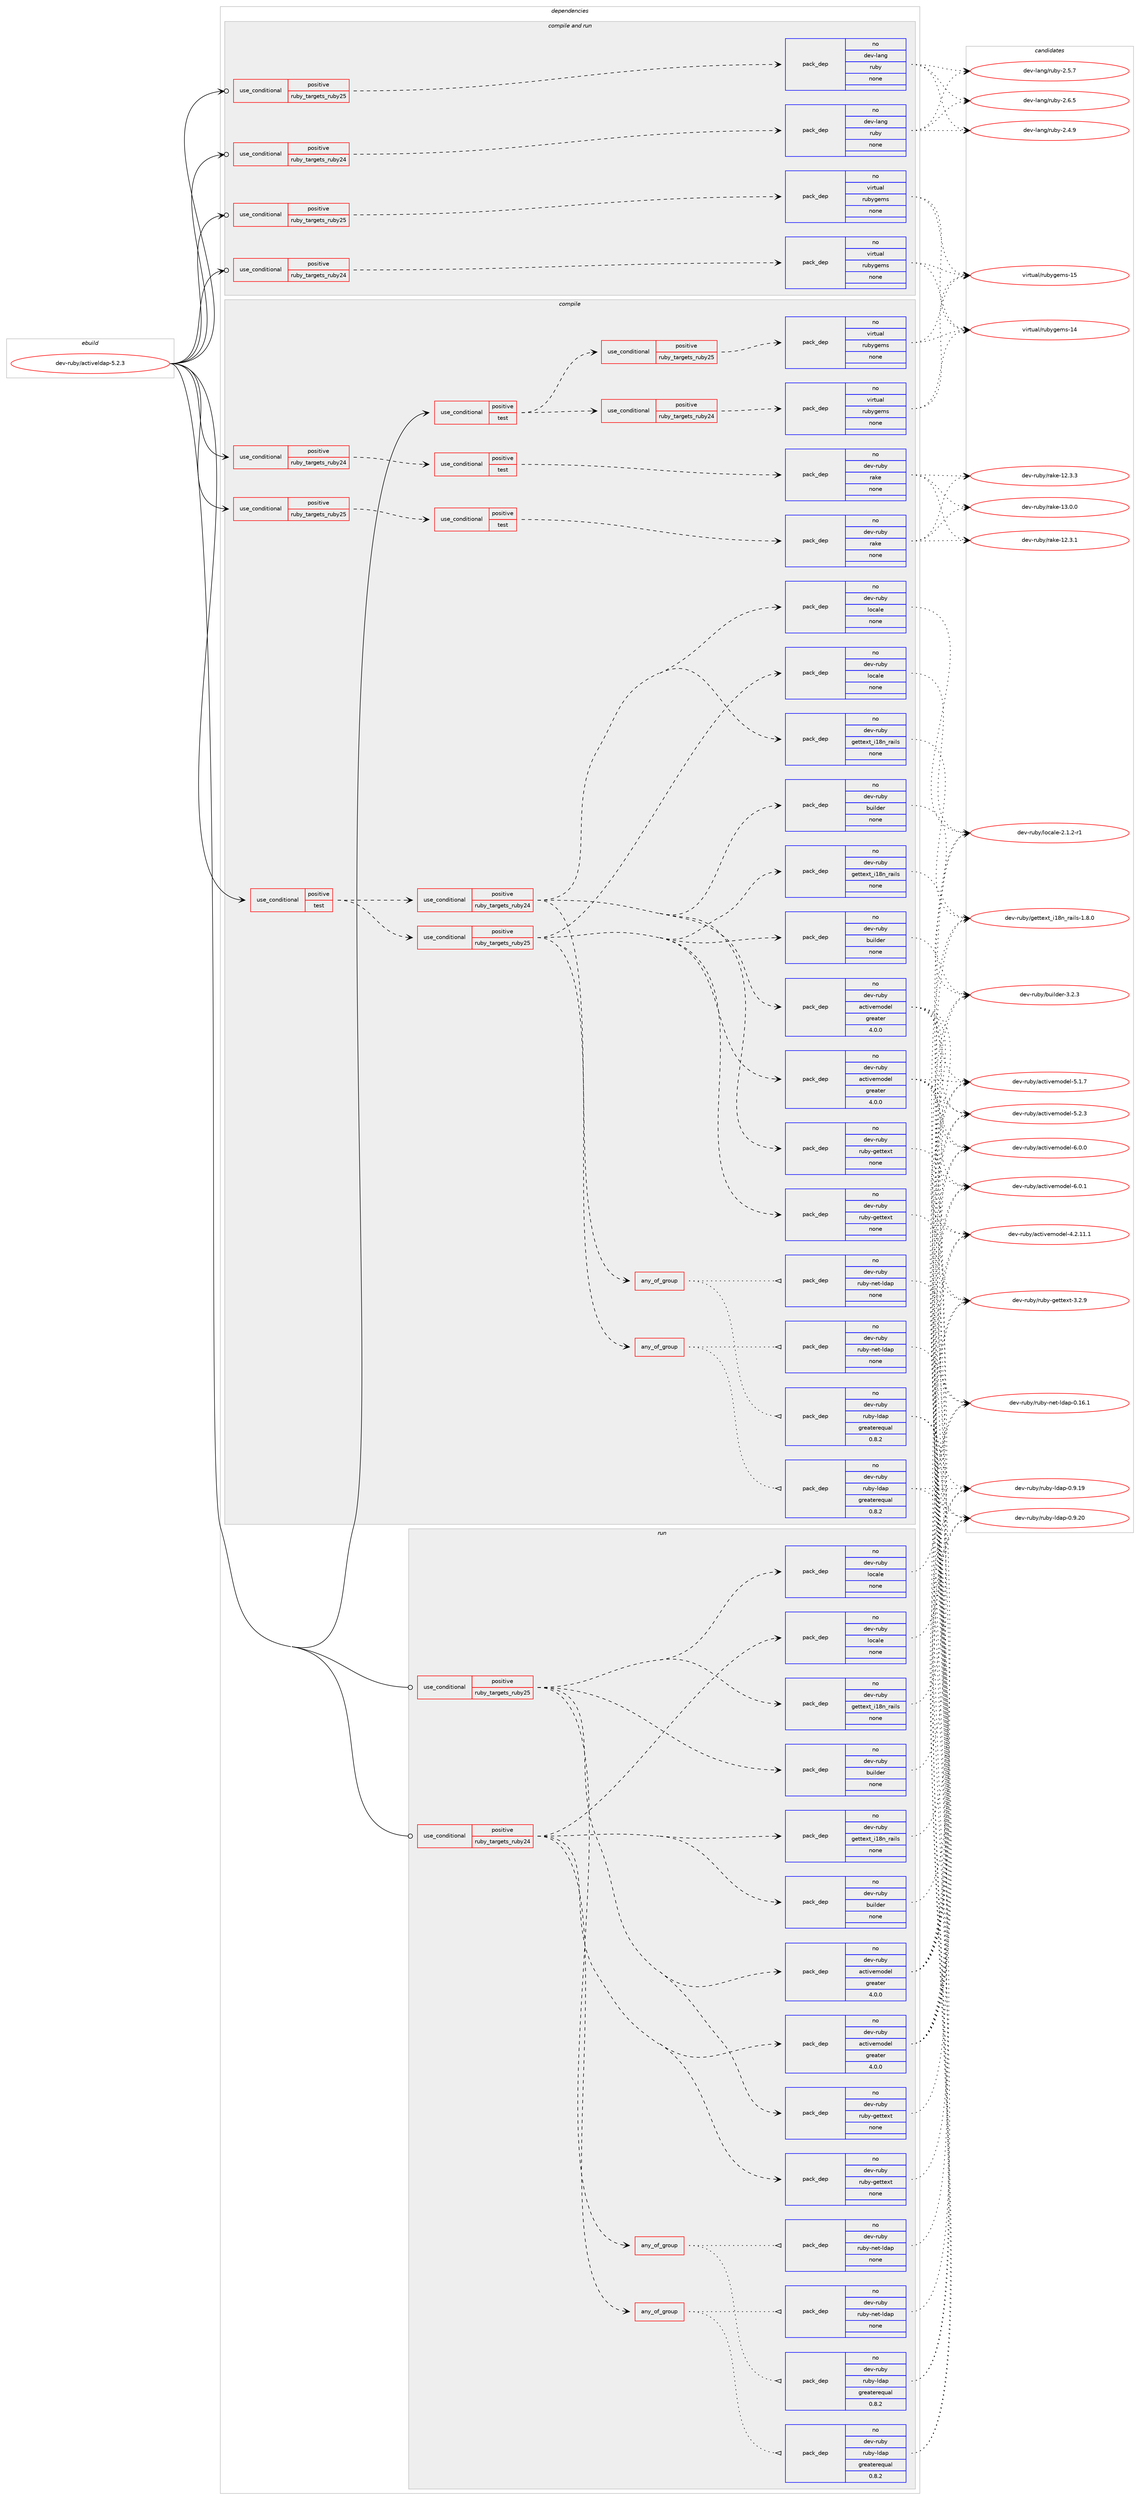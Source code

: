 digraph prolog {

# *************
# Graph options
# *************

newrank=true;
concentrate=true;
compound=true;
graph [rankdir=LR,fontname=Helvetica,fontsize=10,ranksep=1.5];#, ranksep=2.5, nodesep=0.2];
edge  [arrowhead=vee];
node  [fontname=Helvetica,fontsize=10];

# **********
# The ebuild
# **********

subgraph cluster_leftcol {
color=gray;
label=<<i>ebuild</i>>;
id [label="dev-ruby/activeldap-5.2.3", color=red, width=4, href="../dev-ruby/activeldap-5.2.3.svg"];
}

# ****************
# The dependencies
# ****************

subgraph cluster_midcol {
color=gray;
label=<<i>dependencies</i>>;
subgraph cluster_compile {
fillcolor="#eeeeee";
style=filled;
label=<<i>compile</i>>;
subgraph cond157167 {
dependency674857 [label=<<TABLE BORDER="0" CELLBORDER="1" CELLSPACING="0" CELLPADDING="4"><TR><TD ROWSPAN="3" CELLPADDING="10">use_conditional</TD></TR><TR><TD>positive</TD></TR><TR><TD>ruby_targets_ruby24</TD></TR></TABLE>>, shape=none, color=red];
subgraph cond157168 {
dependency674858 [label=<<TABLE BORDER="0" CELLBORDER="1" CELLSPACING="0" CELLPADDING="4"><TR><TD ROWSPAN="3" CELLPADDING="10">use_conditional</TD></TR><TR><TD>positive</TD></TR><TR><TD>test</TD></TR></TABLE>>, shape=none, color=red];
subgraph pack505782 {
dependency674859 [label=<<TABLE BORDER="0" CELLBORDER="1" CELLSPACING="0" CELLPADDING="4" WIDTH="220"><TR><TD ROWSPAN="6" CELLPADDING="30">pack_dep</TD></TR><TR><TD WIDTH="110">no</TD></TR><TR><TD>dev-ruby</TD></TR><TR><TD>rake</TD></TR><TR><TD>none</TD></TR><TR><TD></TD></TR></TABLE>>, shape=none, color=blue];
}
dependency674858:e -> dependency674859:w [weight=20,style="dashed",arrowhead="vee"];
}
dependency674857:e -> dependency674858:w [weight=20,style="dashed",arrowhead="vee"];
}
id:e -> dependency674857:w [weight=20,style="solid",arrowhead="vee"];
subgraph cond157169 {
dependency674860 [label=<<TABLE BORDER="0" CELLBORDER="1" CELLSPACING="0" CELLPADDING="4"><TR><TD ROWSPAN="3" CELLPADDING="10">use_conditional</TD></TR><TR><TD>positive</TD></TR><TR><TD>ruby_targets_ruby25</TD></TR></TABLE>>, shape=none, color=red];
subgraph cond157170 {
dependency674861 [label=<<TABLE BORDER="0" CELLBORDER="1" CELLSPACING="0" CELLPADDING="4"><TR><TD ROWSPAN="3" CELLPADDING="10">use_conditional</TD></TR><TR><TD>positive</TD></TR><TR><TD>test</TD></TR></TABLE>>, shape=none, color=red];
subgraph pack505783 {
dependency674862 [label=<<TABLE BORDER="0" CELLBORDER="1" CELLSPACING="0" CELLPADDING="4" WIDTH="220"><TR><TD ROWSPAN="6" CELLPADDING="30">pack_dep</TD></TR><TR><TD WIDTH="110">no</TD></TR><TR><TD>dev-ruby</TD></TR><TR><TD>rake</TD></TR><TR><TD>none</TD></TR><TR><TD></TD></TR></TABLE>>, shape=none, color=blue];
}
dependency674861:e -> dependency674862:w [weight=20,style="dashed",arrowhead="vee"];
}
dependency674860:e -> dependency674861:w [weight=20,style="dashed",arrowhead="vee"];
}
id:e -> dependency674860:w [weight=20,style="solid",arrowhead="vee"];
subgraph cond157171 {
dependency674863 [label=<<TABLE BORDER="0" CELLBORDER="1" CELLSPACING="0" CELLPADDING="4"><TR><TD ROWSPAN="3" CELLPADDING="10">use_conditional</TD></TR><TR><TD>positive</TD></TR><TR><TD>test</TD></TR></TABLE>>, shape=none, color=red];
subgraph cond157172 {
dependency674864 [label=<<TABLE BORDER="0" CELLBORDER="1" CELLSPACING="0" CELLPADDING="4"><TR><TD ROWSPAN="3" CELLPADDING="10">use_conditional</TD></TR><TR><TD>positive</TD></TR><TR><TD>ruby_targets_ruby24</TD></TR></TABLE>>, shape=none, color=red];
subgraph pack505784 {
dependency674865 [label=<<TABLE BORDER="0" CELLBORDER="1" CELLSPACING="0" CELLPADDING="4" WIDTH="220"><TR><TD ROWSPAN="6" CELLPADDING="30">pack_dep</TD></TR><TR><TD WIDTH="110">no</TD></TR><TR><TD>dev-ruby</TD></TR><TR><TD>activemodel</TD></TR><TR><TD>greater</TD></TR><TR><TD>4.0.0</TD></TR></TABLE>>, shape=none, color=blue];
}
dependency674864:e -> dependency674865:w [weight=20,style="dashed",arrowhead="vee"];
subgraph pack505785 {
dependency674866 [label=<<TABLE BORDER="0" CELLBORDER="1" CELLSPACING="0" CELLPADDING="4" WIDTH="220"><TR><TD ROWSPAN="6" CELLPADDING="30">pack_dep</TD></TR><TR><TD WIDTH="110">no</TD></TR><TR><TD>dev-ruby</TD></TR><TR><TD>builder</TD></TR><TR><TD>none</TD></TR><TR><TD></TD></TR></TABLE>>, shape=none, color=blue];
}
dependency674864:e -> dependency674866:w [weight=20,style="dashed",arrowhead="vee"];
subgraph pack505786 {
dependency674867 [label=<<TABLE BORDER="0" CELLBORDER="1" CELLSPACING="0" CELLPADDING="4" WIDTH="220"><TR><TD ROWSPAN="6" CELLPADDING="30">pack_dep</TD></TR><TR><TD WIDTH="110">no</TD></TR><TR><TD>dev-ruby</TD></TR><TR><TD>locale</TD></TR><TR><TD>none</TD></TR><TR><TD></TD></TR></TABLE>>, shape=none, color=blue];
}
dependency674864:e -> dependency674867:w [weight=20,style="dashed",arrowhead="vee"];
subgraph pack505787 {
dependency674868 [label=<<TABLE BORDER="0" CELLBORDER="1" CELLSPACING="0" CELLPADDING="4" WIDTH="220"><TR><TD ROWSPAN="6" CELLPADDING="30">pack_dep</TD></TR><TR><TD WIDTH="110">no</TD></TR><TR><TD>dev-ruby</TD></TR><TR><TD>ruby-gettext</TD></TR><TR><TD>none</TD></TR><TR><TD></TD></TR></TABLE>>, shape=none, color=blue];
}
dependency674864:e -> dependency674868:w [weight=20,style="dashed",arrowhead="vee"];
subgraph pack505788 {
dependency674869 [label=<<TABLE BORDER="0" CELLBORDER="1" CELLSPACING="0" CELLPADDING="4" WIDTH="220"><TR><TD ROWSPAN="6" CELLPADDING="30">pack_dep</TD></TR><TR><TD WIDTH="110">no</TD></TR><TR><TD>dev-ruby</TD></TR><TR><TD>gettext_i18n_rails</TD></TR><TR><TD>none</TD></TR><TR><TD></TD></TR></TABLE>>, shape=none, color=blue];
}
dependency674864:e -> dependency674869:w [weight=20,style="dashed",arrowhead="vee"];
subgraph any11530 {
dependency674870 [label=<<TABLE BORDER="0" CELLBORDER="1" CELLSPACING="0" CELLPADDING="4"><TR><TD CELLPADDING="10">any_of_group</TD></TR></TABLE>>, shape=none, color=red];subgraph pack505789 {
dependency674871 [label=<<TABLE BORDER="0" CELLBORDER="1" CELLSPACING="0" CELLPADDING="4" WIDTH="220"><TR><TD ROWSPAN="6" CELLPADDING="30">pack_dep</TD></TR><TR><TD WIDTH="110">no</TD></TR><TR><TD>dev-ruby</TD></TR><TR><TD>ruby-net-ldap</TD></TR><TR><TD>none</TD></TR><TR><TD></TD></TR></TABLE>>, shape=none, color=blue];
}
dependency674870:e -> dependency674871:w [weight=20,style="dotted",arrowhead="oinv"];
subgraph pack505790 {
dependency674872 [label=<<TABLE BORDER="0" CELLBORDER="1" CELLSPACING="0" CELLPADDING="4" WIDTH="220"><TR><TD ROWSPAN="6" CELLPADDING="30">pack_dep</TD></TR><TR><TD WIDTH="110">no</TD></TR><TR><TD>dev-ruby</TD></TR><TR><TD>ruby-ldap</TD></TR><TR><TD>greaterequal</TD></TR><TR><TD>0.8.2</TD></TR></TABLE>>, shape=none, color=blue];
}
dependency674870:e -> dependency674872:w [weight=20,style="dotted",arrowhead="oinv"];
}
dependency674864:e -> dependency674870:w [weight=20,style="dashed",arrowhead="vee"];
}
dependency674863:e -> dependency674864:w [weight=20,style="dashed",arrowhead="vee"];
subgraph cond157173 {
dependency674873 [label=<<TABLE BORDER="0" CELLBORDER="1" CELLSPACING="0" CELLPADDING="4"><TR><TD ROWSPAN="3" CELLPADDING="10">use_conditional</TD></TR><TR><TD>positive</TD></TR><TR><TD>ruby_targets_ruby25</TD></TR></TABLE>>, shape=none, color=red];
subgraph pack505791 {
dependency674874 [label=<<TABLE BORDER="0" CELLBORDER="1" CELLSPACING="0" CELLPADDING="4" WIDTH="220"><TR><TD ROWSPAN="6" CELLPADDING="30">pack_dep</TD></TR><TR><TD WIDTH="110">no</TD></TR><TR><TD>dev-ruby</TD></TR><TR><TD>activemodel</TD></TR><TR><TD>greater</TD></TR><TR><TD>4.0.0</TD></TR></TABLE>>, shape=none, color=blue];
}
dependency674873:e -> dependency674874:w [weight=20,style="dashed",arrowhead="vee"];
subgraph pack505792 {
dependency674875 [label=<<TABLE BORDER="0" CELLBORDER="1" CELLSPACING="0" CELLPADDING="4" WIDTH="220"><TR><TD ROWSPAN="6" CELLPADDING="30">pack_dep</TD></TR><TR><TD WIDTH="110">no</TD></TR><TR><TD>dev-ruby</TD></TR><TR><TD>builder</TD></TR><TR><TD>none</TD></TR><TR><TD></TD></TR></TABLE>>, shape=none, color=blue];
}
dependency674873:e -> dependency674875:w [weight=20,style="dashed",arrowhead="vee"];
subgraph pack505793 {
dependency674876 [label=<<TABLE BORDER="0" CELLBORDER="1" CELLSPACING="0" CELLPADDING="4" WIDTH="220"><TR><TD ROWSPAN="6" CELLPADDING="30">pack_dep</TD></TR><TR><TD WIDTH="110">no</TD></TR><TR><TD>dev-ruby</TD></TR><TR><TD>locale</TD></TR><TR><TD>none</TD></TR><TR><TD></TD></TR></TABLE>>, shape=none, color=blue];
}
dependency674873:e -> dependency674876:w [weight=20,style="dashed",arrowhead="vee"];
subgraph pack505794 {
dependency674877 [label=<<TABLE BORDER="0" CELLBORDER="1" CELLSPACING="0" CELLPADDING="4" WIDTH="220"><TR><TD ROWSPAN="6" CELLPADDING="30">pack_dep</TD></TR><TR><TD WIDTH="110">no</TD></TR><TR><TD>dev-ruby</TD></TR><TR><TD>ruby-gettext</TD></TR><TR><TD>none</TD></TR><TR><TD></TD></TR></TABLE>>, shape=none, color=blue];
}
dependency674873:e -> dependency674877:w [weight=20,style="dashed",arrowhead="vee"];
subgraph pack505795 {
dependency674878 [label=<<TABLE BORDER="0" CELLBORDER="1" CELLSPACING="0" CELLPADDING="4" WIDTH="220"><TR><TD ROWSPAN="6" CELLPADDING="30">pack_dep</TD></TR><TR><TD WIDTH="110">no</TD></TR><TR><TD>dev-ruby</TD></TR><TR><TD>gettext_i18n_rails</TD></TR><TR><TD>none</TD></TR><TR><TD></TD></TR></TABLE>>, shape=none, color=blue];
}
dependency674873:e -> dependency674878:w [weight=20,style="dashed",arrowhead="vee"];
subgraph any11531 {
dependency674879 [label=<<TABLE BORDER="0" CELLBORDER="1" CELLSPACING="0" CELLPADDING="4"><TR><TD CELLPADDING="10">any_of_group</TD></TR></TABLE>>, shape=none, color=red];subgraph pack505796 {
dependency674880 [label=<<TABLE BORDER="0" CELLBORDER="1" CELLSPACING="0" CELLPADDING="4" WIDTH="220"><TR><TD ROWSPAN="6" CELLPADDING="30">pack_dep</TD></TR><TR><TD WIDTH="110">no</TD></TR><TR><TD>dev-ruby</TD></TR><TR><TD>ruby-net-ldap</TD></TR><TR><TD>none</TD></TR><TR><TD></TD></TR></TABLE>>, shape=none, color=blue];
}
dependency674879:e -> dependency674880:w [weight=20,style="dotted",arrowhead="oinv"];
subgraph pack505797 {
dependency674881 [label=<<TABLE BORDER="0" CELLBORDER="1" CELLSPACING="0" CELLPADDING="4" WIDTH="220"><TR><TD ROWSPAN="6" CELLPADDING="30">pack_dep</TD></TR><TR><TD WIDTH="110">no</TD></TR><TR><TD>dev-ruby</TD></TR><TR><TD>ruby-ldap</TD></TR><TR><TD>greaterequal</TD></TR><TR><TD>0.8.2</TD></TR></TABLE>>, shape=none, color=blue];
}
dependency674879:e -> dependency674881:w [weight=20,style="dotted",arrowhead="oinv"];
}
dependency674873:e -> dependency674879:w [weight=20,style="dashed",arrowhead="vee"];
}
dependency674863:e -> dependency674873:w [weight=20,style="dashed",arrowhead="vee"];
}
id:e -> dependency674863:w [weight=20,style="solid",arrowhead="vee"];
subgraph cond157174 {
dependency674882 [label=<<TABLE BORDER="0" CELLBORDER="1" CELLSPACING="0" CELLPADDING="4"><TR><TD ROWSPAN="3" CELLPADDING="10">use_conditional</TD></TR><TR><TD>positive</TD></TR><TR><TD>test</TD></TR></TABLE>>, shape=none, color=red];
subgraph cond157175 {
dependency674883 [label=<<TABLE BORDER="0" CELLBORDER="1" CELLSPACING="0" CELLPADDING="4"><TR><TD ROWSPAN="3" CELLPADDING="10">use_conditional</TD></TR><TR><TD>positive</TD></TR><TR><TD>ruby_targets_ruby24</TD></TR></TABLE>>, shape=none, color=red];
subgraph pack505798 {
dependency674884 [label=<<TABLE BORDER="0" CELLBORDER="1" CELLSPACING="0" CELLPADDING="4" WIDTH="220"><TR><TD ROWSPAN="6" CELLPADDING="30">pack_dep</TD></TR><TR><TD WIDTH="110">no</TD></TR><TR><TD>virtual</TD></TR><TR><TD>rubygems</TD></TR><TR><TD>none</TD></TR><TR><TD></TD></TR></TABLE>>, shape=none, color=blue];
}
dependency674883:e -> dependency674884:w [weight=20,style="dashed",arrowhead="vee"];
}
dependency674882:e -> dependency674883:w [weight=20,style="dashed",arrowhead="vee"];
subgraph cond157176 {
dependency674885 [label=<<TABLE BORDER="0" CELLBORDER="1" CELLSPACING="0" CELLPADDING="4"><TR><TD ROWSPAN="3" CELLPADDING="10">use_conditional</TD></TR><TR><TD>positive</TD></TR><TR><TD>ruby_targets_ruby25</TD></TR></TABLE>>, shape=none, color=red];
subgraph pack505799 {
dependency674886 [label=<<TABLE BORDER="0" CELLBORDER="1" CELLSPACING="0" CELLPADDING="4" WIDTH="220"><TR><TD ROWSPAN="6" CELLPADDING="30">pack_dep</TD></TR><TR><TD WIDTH="110">no</TD></TR><TR><TD>virtual</TD></TR><TR><TD>rubygems</TD></TR><TR><TD>none</TD></TR><TR><TD></TD></TR></TABLE>>, shape=none, color=blue];
}
dependency674885:e -> dependency674886:w [weight=20,style="dashed",arrowhead="vee"];
}
dependency674882:e -> dependency674885:w [weight=20,style="dashed",arrowhead="vee"];
}
id:e -> dependency674882:w [weight=20,style="solid",arrowhead="vee"];
}
subgraph cluster_compileandrun {
fillcolor="#eeeeee";
style=filled;
label=<<i>compile and run</i>>;
subgraph cond157177 {
dependency674887 [label=<<TABLE BORDER="0" CELLBORDER="1" CELLSPACING="0" CELLPADDING="4"><TR><TD ROWSPAN="3" CELLPADDING="10">use_conditional</TD></TR><TR><TD>positive</TD></TR><TR><TD>ruby_targets_ruby24</TD></TR></TABLE>>, shape=none, color=red];
subgraph pack505800 {
dependency674888 [label=<<TABLE BORDER="0" CELLBORDER="1" CELLSPACING="0" CELLPADDING="4" WIDTH="220"><TR><TD ROWSPAN="6" CELLPADDING="30">pack_dep</TD></TR><TR><TD WIDTH="110">no</TD></TR><TR><TD>dev-lang</TD></TR><TR><TD>ruby</TD></TR><TR><TD>none</TD></TR><TR><TD></TD></TR></TABLE>>, shape=none, color=blue];
}
dependency674887:e -> dependency674888:w [weight=20,style="dashed",arrowhead="vee"];
}
id:e -> dependency674887:w [weight=20,style="solid",arrowhead="odotvee"];
subgraph cond157178 {
dependency674889 [label=<<TABLE BORDER="0" CELLBORDER="1" CELLSPACING="0" CELLPADDING="4"><TR><TD ROWSPAN="3" CELLPADDING="10">use_conditional</TD></TR><TR><TD>positive</TD></TR><TR><TD>ruby_targets_ruby24</TD></TR></TABLE>>, shape=none, color=red];
subgraph pack505801 {
dependency674890 [label=<<TABLE BORDER="0" CELLBORDER="1" CELLSPACING="0" CELLPADDING="4" WIDTH="220"><TR><TD ROWSPAN="6" CELLPADDING="30">pack_dep</TD></TR><TR><TD WIDTH="110">no</TD></TR><TR><TD>virtual</TD></TR><TR><TD>rubygems</TD></TR><TR><TD>none</TD></TR><TR><TD></TD></TR></TABLE>>, shape=none, color=blue];
}
dependency674889:e -> dependency674890:w [weight=20,style="dashed",arrowhead="vee"];
}
id:e -> dependency674889:w [weight=20,style="solid",arrowhead="odotvee"];
subgraph cond157179 {
dependency674891 [label=<<TABLE BORDER="0" CELLBORDER="1" CELLSPACING="0" CELLPADDING="4"><TR><TD ROWSPAN="3" CELLPADDING="10">use_conditional</TD></TR><TR><TD>positive</TD></TR><TR><TD>ruby_targets_ruby25</TD></TR></TABLE>>, shape=none, color=red];
subgraph pack505802 {
dependency674892 [label=<<TABLE BORDER="0" CELLBORDER="1" CELLSPACING="0" CELLPADDING="4" WIDTH="220"><TR><TD ROWSPAN="6" CELLPADDING="30">pack_dep</TD></TR><TR><TD WIDTH="110">no</TD></TR><TR><TD>dev-lang</TD></TR><TR><TD>ruby</TD></TR><TR><TD>none</TD></TR><TR><TD></TD></TR></TABLE>>, shape=none, color=blue];
}
dependency674891:e -> dependency674892:w [weight=20,style="dashed",arrowhead="vee"];
}
id:e -> dependency674891:w [weight=20,style="solid",arrowhead="odotvee"];
subgraph cond157180 {
dependency674893 [label=<<TABLE BORDER="0" CELLBORDER="1" CELLSPACING="0" CELLPADDING="4"><TR><TD ROWSPAN="3" CELLPADDING="10">use_conditional</TD></TR><TR><TD>positive</TD></TR><TR><TD>ruby_targets_ruby25</TD></TR></TABLE>>, shape=none, color=red];
subgraph pack505803 {
dependency674894 [label=<<TABLE BORDER="0" CELLBORDER="1" CELLSPACING="0" CELLPADDING="4" WIDTH="220"><TR><TD ROWSPAN="6" CELLPADDING="30">pack_dep</TD></TR><TR><TD WIDTH="110">no</TD></TR><TR><TD>virtual</TD></TR><TR><TD>rubygems</TD></TR><TR><TD>none</TD></TR><TR><TD></TD></TR></TABLE>>, shape=none, color=blue];
}
dependency674893:e -> dependency674894:w [weight=20,style="dashed",arrowhead="vee"];
}
id:e -> dependency674893:w [weight=20,style="solid",arrowhead="odotvee"];
}
subgraph cluster_run {
fillcolor="#eeeeee";
style=filled;
label=<<i>run</i>>;
subgraph cond157181 {
dependency674895 [label=<<TABLE BORDER="0" CELLBORDER="1" CELLSPACING="0" CELLPADDING="4"><TR><TD ROWSPAN="3" CELLPADDING="10">use_conditional</TD></TR><TR><TD>positive</TD></TR><TR><TD>ruby_targets_ruby24</TD></TR></TABLE>>, shape=none, color=red];
subgraph pack505804 {
dependency674896 [label=<<TABLE BORDER="0" CELLBORDER="1" CELLSPACING="0" CELLPADDING="4" WIDTH="220"><TR><TD ROWSPAN="6" CELLPADDING="30">pack_dep</TD></TR><TR><TD WIDTH="110">no</TD></TR><TR><TD>dev-ruby</TD></TR><TR><TD>activemodel</TD></TR><TR><TD>greater</TD></TR><TR><TD>4.0.0</TD></TR></TABLE>>, shape=none, color=blue];
}
dependency674895:e -> dependency674896:w [weight=20,style="dashed",arrowhead="vee"];
subgraph pack505805 {
dependency674897 [label=<<TABLE BORDER="0" CELLBORDER="1" CELLSPACING="0" CELLPADDING="4" WIDTH="220"><TR><TD ROWSPAN="6" CELLPADDING="30">pack_dep</TD></TR><TR><TD WIDTH="110">no</TD></TR><TR><TD>dev-ruby</TD></TR><TR><TD>builder</TD></TR><TR><TD>none</TD></TR><TR><TD></TD></TR></TABLE>>, shape=none, color=blue];
}
dependency674895:e -> dependency674897:w [weight=20,style="dashed",arrowhead="vee"];
subgraph pack505806 {
dependency674898 [label=<<TABLE BORDER="0" CELLBORDER="1" CELLSPACING="0" CELLPADDING="4" WIDTH="220"><TR><TD ROWSPAN="6" CELLPADDING="30">pack_dep</TD></TR><TR><TD WIDTH="110">no</TD></TR><TR><TD>dev-ruby</TD></TR><TR><TD>locale</TD></TR><TR><TD>none</TD></TR><TR><TD></TD></TR></TABLE>>, shape=none, color=blue];
}
dependency674895:e -> dependency674898:w [weight=20,style="dashed",arrowhead="vee"];
subgraph pack505807 {
dependency674899 [label=<<TABLE BORDER="0" CELLBORDER="1" CELLSPACING="0" CELLPADDING="4" WIDTH="220"><TR><TD ROWSPAN="6" CELLPADDING="30">pack_dep</TD></TR><TR><TD WIDTH="110">no</TD></TR><TR><TD>dev-ruby</TD></TR><TR><TD>ruby-gettext</TD></TR><TR><TD>none</TD></TR><TR><TD></TD></TR></TABLE>>, shape=none, color=blue];
}
dependency674895:e -> dependency674899:w [weight=20,style="dashed",arrowhead="vee"];
subgraph pack505808 {
dependency674900 [label=<<TABLE BORDER="0" CELLBORDER="1" CELLSPACING="0" CELLPADDING="4" WIDTH="220"><TR><TD ROWSPAN="6" CELLPADDING="30">pack_dep</TD></TR><TR><TD WIDTH="110">no</TD></TR><TR><TD>dev-ruby</TD></TR><TR><TD>gettext_i18n_rails</TD></TR><TR><TD>none</TD></TR><TR><TD></TD></TR></TABLE>>, shape=none, color=blue];
}
dependency674895:e -> dependency674900:w [weight=20,style="dashed",arrowhead="vee"];
subgraph any11532 {
dependency674901 [label=<<TABLE BORDER="0" CELLBORDER="1" CELLSPACING="0" CELLPADDING="4"><TR><TD CELLPADDING="10">any_of_group</TD></TR></TABLE>>, shape=none, color=red];subgraph pack505809 {
dependency674902 [label=<<TABLE BORDER="0" CELLBORDER="1" CELLSPACING="0" CELLPADDING="4" WIDTH="220"><TR><TD ROWSPAN="6" CELLPADDING="30">pack_dep</TD></TR><TR><TD WIDTH="110">no</TD></TR><TR><TD>dev-ruby</TD></TR><TR><TD>ruby-net-ldap</TD></TR><TR><TD>none</TD></TR><TR><TD></TD></TR></TABLE>>, shape=none, color=blue];
}
dependency674901:e -> dependency674902:w [weight=20,style="dotted",arrowhead="oinv"];
subgraph pack505810 {
dependency674903 [label=<<TABLE BORDER="0" CELLBORDER="1" CELLSPACING="0" CELLPADDING="4" WIDTH="220"><TR><TD ROWSPAN="6" CELLPADDING="30">pack_dep</TD></TR><TR><TD WIDTH="110">no</TD></TR><TR><TD>dev-ruby</TD></TR><TR><TD>ruby-ldap</TD></TR><TR><TD>greaterequal</TD></TR><TR><TD>0.8.2</TD></TR></TABLE>>, shape=none, color=blue];
}
dependency674901:e -> dependency674903:w [weight=20,style="dotted",arrowhead="oinv"];
}
dependency674895:e -> dependency674901:w [weight=20,style="dashed",arrowhead="vee"];
}
id:e -> dependency674895:w [weight=20,style="solid",arrowhead="odot"];
subgraph cond157182 {
dependency674904 [label=<<TABLE BORDER="0" CELLBORDER="1" CELLSPACING="0" CELLPADDING="4"><TR><TD ROWSPAN="3" CELLPADDING="10">use_conditional</TD></TR><TR><TD>positive</TD></TR><TR><TD>ruby_targets_ruby25</TD></TR></TABLE>>, shape=none, color=red];
subgraph pack505811 {
dependency674905 [label=<<TABLE BORDER="0" CELLBORDER="1" CELLSPACING="0" CELLPADDING="4" WIDTH="220"><TR><TD ROWSPAN="6" CELLPADDING="30">pack_dep</TD></TR><TR><TD WIDTH="110">no</TD></TR><TR><TD>dev-ruby</TD></TR><TR><TD>activemodel</TD></TR><TR><TD>greater</TD></TR><TR><TD>4.0.0</TD></TR></TABLE>>, shape=none, color=blue];
}
dependency674904:e -> dependency674905:w [weight=20,style="dashed",arrowhead="vee"];
subgraph pack505812 {
dependency674906 [label=<<TABLE BORDER="0" CELLBORDER="1" CELLSPACING="0" CELLPADDING="4" WIDTH="220"><TR><TD ROWSPAN="6" CELLPADDING="30">pack_dep</TD></TR><TR><TD WIDTH="110">no</TD></TR><TR><TD>dev-ruby</TD></TR><TR><TD>builder</TD></TR><TR><TD>none</TD></TR><TR><TD></TD></TR></TABLE>>, shape=none, color=blue];
}
dependency674904:e -> dependency674906:w [weight=20,style="dashed",arrowhead="vee"];
subgraph pack505813 {
dependency674907 [label=<<TABLE BORDER="0" CELLBORDER="1" CELLSPACING="0" CELLPADDING="4" WIDTH="220"><TR><TD ROWSPAN="6" CELLPADDING="30">pack_dep</TD></TR><TR><TD WIDTH="110">no</TD></TR><TR><TD>dev-ruby</TD></TR><TR><TD>locale</TD></TR><TR><TD>none</TD></TR><TR><TD></TD></TR></TABLE>>, shape=none, color=blue];
}
dependency674904:e -> dependency674907:w [weight=20,style="dashed",arrowhead="vee"];
subgraph pack505814 {
dependency674908 [label=<<TABLE BORDER="0" CELLBORDER="1" CELLSPACING="0" CELLPADDING="4" WIDTH="220"><TR><TD ROWSPAN="6" CELLPADDING="30">pack_dep</TD></TR><TR><TD WIDTH="110">no</TD></TR><TR><TD>dev-ruby</TD></TR><TR><TD>ruby-gettext</TD></TR><TR><TD>none</TD></TR><TR><TD></TD></TR></TABLE>>, shape=none, color=blue];
}
dependency674904:e -> dependency674908:w [weight=20,style="dashed",arrowhead="vee"];
subgraph pack505815 {
dependency674909 [label=<<TABLE BORDER="0" CELLBORDER="1" CELLSPACING="0" CELLPADDING="4" WIDTH="220"><TR><TD ROWSPAN="6" CELLPADDING="30">pack_dep</TD></TR><TR><TD WIDTH="110">no</TD></TR><TR><TD>dev-ruby</TD></TR><TR><TD>gettext_i18n_rails</TD></TR><TR><TD>none</TD></TR><TR><TD></TD></TR></TABLE>>, shape=none, color=blue];
}
dependency674904:e -> dependency674909:w [weight=20,style="dashed",arrowhead="vee"];
subgraph any11533 {
dependency674910 [label=<<TABLE BORDER="0" CELLBORDER="1" CELLSPACING="0" CELLPADDING="4"><TR><TD CELLPADDING="10">any_of_group</TD></TR></TABLE>>, shape=none, color=red];subgraph pack505816 {
dependency674911 [label=<<TABLE BORDER="0" CELLBORDER="1" CELLSPACING="0" CELLPADDING="4" WIDTH="220"><TR><TD ROWSPAN="6" CELLPADDING="30">pack_dep</TD></TR><TR><TD WIDTH="110">no</TD></TR><TR><TD>dev-ruby</TD></TR><TR><TD>ruby-net-ldap</TD></TR><TR><TD>none</TD></TR><TR><TD></TD></TR></TABLE>>, shape=none, color=blue];
}
dependency674910:e -> dependency674911:w [weight=20,style="dotted",arrowhead="oinv"];
subgraph pack505817 {
dependency674912 [label=<<TABLE BORDER="0" CELLBORDER="1" CELLSPACING="0" CELLPADDING="4" WIDTH="220"><TR><TD ROWSPAN="6" CELLPADDING="30">pack_dep</TD></TR><TR><TD WIDTH="110">no</TD></TR><TR><TD>dev-ruby</TD></TR><TR><TD>ruby-ldap</TD></TR><TR><TD>greaterequal</TD></TR><TR><TD>0.8.2</TD></TR></TABLE>>, shape=none, color=blue];
}
dependency674910:e -> dependency674912:w [weight=20,style="dotted",arrowhead="oinv"];
}
dependency674904:e -> dependency674910:w [weight=20,style="dashed",arrowhead="vee"];
}
id:e -> dependency674904:w [weight=20,style="solid",arrowhead="odot"];
}
}

# **************
# The candidates
# **************

subgraph cluster_choices {
rank=same;
color=gray;
label=<<i>candidates</i>>;

subgraph choice505782 {
color=black;
nodesep=1;
choice1001011184511411798121471149710710145495046514649 [label="dev-ruby/rake-12.3.1", color=red, width=4,href="../dev-ruby/rake-12.3.1.svg"];
choice1001011184511411798121471149710710145495046514651 [label="dev-ruby/rake-12.3.3", color=red, width=4,href="../dev-ruby/rake-12.3.3.svg"];
choice1001011184511411798121471149710710145495146484648 [label="dev-ruby/rake-13.0.0", color=red, width=4,href="../dev-ruby/rake-13.0.0.svg"];
dependency674859:e -> choice1001011184511411798121471149710710145495046514649:w [style=dotted,weight="100"];
dependency674859:e -> choice1001011184511411798121471149710710145495046514651:w [style=dotted,weight="100"];
dependency674859:e -> choice1001011184511411798121471149710710145495146484648:w [style=dotted,weight="100"];
}
subgraph choice505783 {
color=black;
nodesep=1;
choice1001011184511411798121471149710710145495046514649 [label="dev-ruby/rake-12.3.1", color=red, width=4,href="../dev-ruby/rake-12.3.1.svg"];
choice1001011184511411798121471149710710145495046514651 [label="dev-ruby/rake-12.3.3", color=red, width=4,href="../dev-ruby/rake-12.3.3.svg"];
choice1001011184511411798121471149710710145495146484648 [label="dev-ruby/rake-13.0.0", color=red, width=4,href="../dev-ruby/rake-13.0.0.svg"];
dependency674862:e -> choice1001011184511411798121471149710710145495046514649:w [style=dotted,weight="100"];
dependency674862:e -> choice1001011184511411798121471149710710145495046514651:w [style=dotted,weight="100"];
dependency674862:e -> choice1001011184511411798121471149710710145495146484648:w [style=dotted,weight="100"];
}
subgraph choice505784 {
color=black;
nodesep=1;
choice1001011184511411798121479799116105118101109111100101108455246504649494649 [label="dev-ruby/activemodel-4.2.11.1", color=red, width=4,href="../dev-ruby/activemodel-4.2.11.1.svg"];
choice1001011184511411798121479799116105118101109111100101108455346494655 [label="dev-ruby/activemodel-5.1.7", color=red, width=4,href="../dev-ruby/activemodel-5.1.7.svg"];
choice1001011184511411798121479799116105118101109111100101108455346504651 [label="dev-ruby/activemodel-5.2.3", color=red, width=4,href="../dev-ruby/activemodel-5.2.3.svg"];
choice1001011184511411798121479799116105118101109111100101108455446484648 [label="dev-ruby/activemodel-6.0.0", color=red, width=4,href="../dev-ruby/activemodel-6.0.0.svg"];
choice1001011184511411798121479799116105118101109111100101108455446484649 [label="dev-ruby/activemodel-6.0.1", color=red, width=4,href="../dev-ruby/activemodel-6.0.1.svg"];
dependency674865:e -> choice1001011184511411798121479799116105118101109111100101108455246504649494649:w [style=dotted,weight="100"];
dependency674865:e -> choice1001011184511411798121479799116105118101109111100101108455346494655:w [style=dotted,weight="100"];
dependency674865:e -> choice1001011184511411798121479799116105118101109111100101108455346504651:w [style=dotted,weight="100"];
dependency674865:e -> choice1001011184511411798121479799116105118101109111100101108455446484648:w [style=dotted,weight="100"];
dependency674865:e -> choice1001011184511411798121479799116105118101109111100101108455446484649:w [style=dotted,weight="100"];
}
subgraph choice505785 {
color=black;
nodesep=1;
choice10010111845114117981214798117105108100101114455146504651 [label="dev-ruby/builder-3.2.3", color=red, width=4,href="../dev-ruby/builder-3.2.3.svg"];
dependency674866:e -> choice10010111845114117981214798117105108100101114455146504651:w [style=dotted,weight="100"];
}
subgraph choice505786 {
color=black;
nodesep=1;
choice10010111845114117981214710811199971081014550464946504511449 [label="dev-ruby/locale-2.1.2-r1", color=red, width=4,href="../dev-ruby/locale-2.1.2-r1.svg"];
dependency674867:e -> choice10010111845114117981214710811199971081014550464946504511449:w [style=dotted,weight="100"];
}
subgraph choice505787 {
color=black;
nodesep=1;
choice1001011184511411798121471141179812145103101116116101120116455146504657 [label="dev-ruby/ruby-gettext-3.2.9", color=red, width=4,href="../dev-ruby/ruby-gettext-3.2.9.svg"];
dependency674868:e -> choice1001011184511411798121471141179812145103101116116101120116455146504657:w [style=dotted,weight="100"];
}
subgraph choice505788 {
color=black;
nodesep=1;
choice1001011184511411798121471031011161161011201169510549561109511497105108115454946564648 [label="dev-ruby/gettext_i18n_rails-1.8.0", color=red, width=4,href="../dev-ruby/gettext_i18n_rails-1.8.0.svg"];
dependency674869:e -> choice1001011184511411798121471031011161161011201169510549561109511497105108115454946564648:w [style=dotted,weight="100"];
}
subgraph choice505789 {
color=black;
nodesep=1;
choice1001011184511411798121471141179812145110101116451081009711245484649544649 [label="dev-ruby/ruby-net-ldap-0.16.1", color=red, width=4,href="../dev-ruby/ruby-net-ldap-0.16.1.svg"];
dependency674871:e -> choice1001011184511411798121471141179812145110101116451081009711245484649544649:w [style=dotted,weight="100"];
}
subgraph choice505790 {
color=black;
nodesep=1;
choice10010111845114117981214711411798121451081009711245484657464957 [label="dev-ruby/ruby-ldap-0.9.19", color=red, width=4,href="../dev-ruby/ruby-ldap-0.9.19.svg"];
choice10010111845114117981214711411798121451081009711245484657465048 [label="dev-ruby/ruby-ldap-0.9.20", color=red, width=4,href="../dev-ruby/ruby-ldap-0.9.20.svg"];
dependency674872:e -> choice10010111845114117981214711411798121451081009711245484657464957:w [style=dotted,weight="100"];
dependency674872:e -> choice10010111845114117981214711411798121451081009711245484657465048:w [style=dotted,weight="100"];
}
subgraph choice505791 {
color=black;
nodesep=1;
choice1001011184511411798121479799116105118101109111100101108455246504649494649 [label="dev-ruby/activemodel-4.2.11.1", color=red, width=4,href="../dev-ruby/activemodel-4.2.11.1.svg"];
choice1001011184511411798121479799116105118101109111100101108455346494655 [label="dev-ruby/activemodel-5.1.7", color=red, width=4,href="../dev-ruby/activemodel-5.1.7.svg"];
choice1001011184511411798121479799116105118101109111100101108455346504651 [label="dev-ruby/activemodel-5.2.3", color=red, width=4,href="../dev-ruby/activemodel-5.2.3.svg"];
choice1001011184511411798121479799116105118101109111100101108455446484648 [label="dev-ruby/activemodel-6.0.0", color=red, width=4,href="../dev-ruby/activemodel-6.0.0.svg"];
choice1001011184511411798121479799116105118101109111100101108455446484649 [label="dev-ruby/activemodel-6.0.1", color=red, width=4,href="../dev-ruby/activemodel-6.0.1.svg"];
dependency674874:e -> choice1001011184511411798121479799116105118101109111100101108455246504649494649:w [style=dotted,weight="100"];
dependency674874:e -> choice1001011184511411798121479799116105118101109111100101108455346494655:w [style=dotted,weight="100"];
dependency674874:e -> choice1001011184511411798121479799116105118101109111100101108455346504651:w [style=dotted,weight="100"];
dependency674874:e -> choice1001011184511411798121479799116105118101109111100101108455446484648:w [style=dotted,weight="100"];
dependency674874:e -> choice1001011184511411798121479799116105118101109111100101108455446484649:w [style=dotted,weight="100"];
}
subgraph choice505792 {
color=black;
nodesep=1;
choice10010111845114117981214798117105108100101114455146504651 [label="dev-ruby/builder-3.2.3", color=red, width=4,href="../dev-ruby/builder-3.2.3.svg"];
dependency674875:e -> choice10010111845114117981214798117105108100101114455146504651:w [style=dotted,weight="100"];
}
subgraph choice505793 {
color=black;
nodesep=1;
choice10010111845114117981214710811199971081014550464946504511449 [label="dev-ruby/locale-2.1.2-r1", color=red, width=4,href="../dev-ruby/locale-2.1.2-r1.svg"];
dependency674876:e -> choice10010111845114117981214710811199971081014550464946504511449:w [style=dotted,weight="100"];
}
subgraph choice505794 {
color=black;
nodesep=1;
choice1001011184511411798121471141179812145103101116116101120116455146504657 [label="dev-ruby/ruby-gettext-3.2.9", color=red, width=4,href="../dev-ruby/ruby-gettext-3.2.9.svg"];
dependency674877:e -> choice1001011184511411798121471141179812145103101116116101120116455146504657:w [style=dotted,weight="100"];
}
subgraph choice505795 {
color=black;
nodesep=1;
choice1001011184511411798121471031011161161011201169510549561109511497105108115454946564648 [label="dev-ruby/gettext_i18n_rails-1.8.0", color=red, width=4,href="../dev-ruby/gettext_i18n_rails-1.8.0.svg"];
dependency674878:e -> choice1001011184511411798121471031011161161011201169510549561109511497105108115454946564648:w [style=dotted,weight="100"];
}
subgraph choice505796 {
color=black;
nodesep=1;
choice1001011184511411798121471141179812145110101116451081009711245484649544649 [label="dev-ruby/ruby-net-ldap-0.16.1", color=red, width=4,href="../dev-ruby/ruby-net-ldap-0.16.1.svg"];
dependency674880:e -> choice1001011184511411798121471141179812145110101116451081009711245484649544649:w [style=dotted,weight="100"];
}
subgraph choice505797 {
color=black;
nodesep=1;
choice10010111845114117981214711411798121451081009711245484657464957 [label="dev-ruby/ruby-ldap-0.9.19", color=red, width=4,href="../dev-ruby/ruby-ldap-0.9.19.svg"];
choice10010111845114117981214711411798121451081009711245484657465048 [label="dev-ruby/ruby-ldap-0.9.20", color=red, width=4,href="../dev-ruby/ruby-ldap-0.9.20.svg"];
dependency674881:e -> choice10010111845114117981214711411798121451081009711245484657464957:w [style=dotted,weight="100"];
dependency674881:e -> choice10010111845114117981214711411798121451081009711245484657465048:w [style=dotted,weight="100"];
}
subgraph choice505798 {
color=black;
nodesep=1;
choice118105114116117971084711411798121103101109115454952 [label="virtual/rubygems-14", color=red, width=4,href="../virtual/rubygems-14.svg"];
choice118105114116117971084711411798121103101109115454953 [label="virtual/rubygems-15", color=red, width=4,href="../virtual/rubygems-15.svg"];
dependency674884:e -> choice118105114116117971084711411798121103101109115454952:w [style=dotted,weight="100"];
dependency674884:e -> choice118105114116117971084711411798121103101109115454953:w [style=dotted,weight="100"];
}
subgraph choice505799 {
color=black;
nodesep=1;
choice118105114116117971084711411798121103101109115454952 [label="virtual/rubygems-14", color=red, width=4,href="../virtual/rubygems-14.svg"];
choice118105114116117971084711411798121103101109115454953 [label="virtual/rubygems-15", color=red, width=4,href="../virtual/rubygems-15.svg"];
dependency674886:e -> choice118105114116117971084711411798121103101109115454952:w [style=dotted,weight="100"];
dependency674886:e -> choice118105114116117971084711411798121103101109115454953:w [style=dotted,weight="100"];
}
subgraph choice505800 {
color=black;
nodesep=1;
choice10010111845108971101034711411798121455046524657 [label="dev-lang/ruby-2.4.9", color=red, width=4,href="../dev-lang/ruby-2.4.9.svg"];
choice10010111845108971101034711411798121455046534655 [label="dev-lang/ruby-2.5.7", color=red, width=4,href="../dev-lang/ruby-2.5.7.svg"];
choice10010111845108971101034711411798121455046544653 [label="dev-lang/ruby-2.6.5", color=red, width=4,href="../dev-lang/ruby-2.6.5.svg"];
dependency674888:e -> choice10010111845108971101034711411798121455046524657:w [style=dotted,weight="100"];
dependency674888:e -> choice10010111845108971101034711411798121455046534655:w [style=dotted,weight="100"];
dependency674888:e -> choice10010111845108971101034711411798121455046544653:w [style=dotted,weight="100"];
}
subgraph choice505801 {
color=black;
nodesep=1;
choice118105114116117971084711411798121103101109115454952 [label="virtual/rubygems-14", color=red, width=4,href="../virtual/rubygems-14.svg"];
choice118105114116117971084711411798121103101109115454953 [label="virtual/rubygems-15", color=red, width=4,href="../virtual/rubygems-15.svg"];
dependency674890:e -> choice118105114116117971084711411798121103101109115454952:w [style=dotted,weight="100"];
dependency674890:e -> choice118105114116117971084711411798121103101109115454953:w [style=dotted,weight="100"];
}
subgraph choice505802 {
color=black;
nodesep=1;
choice10010111845108971101034711411798121455046524657 [label="dev-lang/ruby-2.4.9", color=red, width=4,href="../dev-lang/ruby-2.4.9.svg"];
choice10010111845108971101034711411798121455046534655 [label="dev-lang/ruby-2.5.7", color=red, width=4,href="../dev-lang/ruby-2.5.7.svg"];
choice10010111845108971101034711411798121455046544653 [label="dev-lang/ruby-2.6.5", color=red, width=4,href="../dev-lang/ruby-2.6.5.svg"];
dependency674892:e -> choice10010111845108971101034711411798121455046524657:w [style=dotted,weight="100"];
dependency674892:e -> choice10010111845108971101034711411798121455046534655:w [style=dotted,weight="100"];
dependency674892:e -> choice10010111845108971101034711411798121455046544653:w [style=dotted,weight="100"];
}
subgraph choice505803 {
color=black;
nodesep=1;
choice118105114116117971084711411798121103101109115454952 [label="virtual/rubygems-14", color=red, width=4,href="../virtual/rubygems-14.svg"];
choice118105114116117971084711411798121103101109115454953 [label="virtual/rubygems-15", color=red, width=4,href="../virtual/rubygems-15.svg"];
dependency674894:e -> choice118105114116117971084711411798121103101109115454952:w [style=dotted,weight="100"];
dependency674894:e -> choice118105114116117971084711411798121103101109115454953:w [style=dotted,weight="100"];
}
subgraph choice505804 {
color=black;
nodesep=1;
choice1001011184511411798121479799116105118101109111100101108455246504649494649 [label="dev-ruby/activemodel-4.2.11.1", color=red, width=4,href="../dev-ruby/activemodel-4.2.11.1.svg"];
choice1001011184511411798121479799116105118101109111100101108455346494655 [label="dev-ruby/activemodel-5.1.7", color=red, width=4,href="../dev-ruby/activemodel-5.1.7.svg"];
choice1001011184511411798121479799116105118101109111100101108455346504651 [label="dev-ruby/activemodel-5.2.3", color=red, width=4,href="../dev-ruby/activemodel-5.2.3.svg"];
choice1001011184511411798121479799116105118101109111100101108455446484648 [label="dev-ruby/activemodel-6.0.0", color=red, width=4,href="../dev-ruby/activemodel-6.0.0.svg"];
choice1001011184511411798121479799116105118101109111100101108455446484649 [label="dev-ruby/activemodel-6.0.1", color=red, width=4,href="../dev-ruby/activemodel-6.0.1.svg"];
dependency674896:e -> choice1001011184511411798121479799116105118101109111100101108455246504649494649:w [style=dotted,weight="100"];
dependency674896:e -> choice1001011184511411798121479799116105118101109111100101108455346494655:w [style=dotted,weight="100"];
dependency674896:e -> choice1001011184511411798121479799116105118101109111100101108455346504651:w [style=dotted,weight="100"];
dependency674896:e -> choice1001011184511411798121479799116105118101109111100101108455446484648:w [style=dotted,weight="100"];
dependency674896:e -> choice1001011184511411798121479799116105118101109111100101108455446484649:w [style=dotted,weight="100"];
}
subgraph choice505805 {
color=black;
nodesep=1;
choice10010111845114117981214798117105108100101114455146504651 [label="dev-ruby/builder-3.2.3", color=red, width=4,href="../dev-ruby/builder-3.2.3.svg"];
dependency674897:e -> choice10010111845114117981214798117105108100101114455146504651:w [style=dotted,weight="100"];
}
subgraph choice505806 {
color=black;
nodesep=1;
choice10010111845114117981214710811199971081014550464946504511449 [label="dev-ruby/locale-2.1.2-r1", color=red, width=4,href="../dev-ruby/locale-2.1.2-r1.svg"];
dependency674898:e -> choice10010111845114117981214710811199971081014550464946504511449:w [style=dotted,weight="100"];
}
subgraph choice505807 {
color=black;
nodesep=1;
choice1001011184511411798121471141179812145103101116116101120116455146504657 [label="dev-ruby/ruby-gettext-3.2.9", color=red, width=4,href="../dev-ruby/ruby-gettext-3.2.9.svg"];
dependency674899:e -> choice1001011184511411798121471141179812145103101116116101120116455146504657:w [style=dotted,weight="100"];
}
subgraph choice505808 {
color=black;
nodesep=1;
choice1001011184511411798121471031011161161011201169510549561109511497105108115454946564648 [label="dev-ruby/gettext_i18n_rails-1.8.0", color=red, width=4,href="../dev-ruby/gettext_i18n_rails-1.8.0.svg"];
dependency674900:e -> choice1001011184511411798121471031011161161011201169510549561109511497105108115454946564648:w [style=dotted,weight="100"];
}
subgraph choice505809 {
color=black;
nodesep=1;
choice1001011184511411798121471141179812145110101116451081009711245484649544649 [label="dev-ruby/ruby-net-ldap-0.16.1", color=red, width=4,href="../dev-ruby/ruby-net-ldap-0.16.1.svg"];
dependency674902:e -> choice1001011184511411798121471141179812145110101116451081009711245484649544649:w [style=dotted,weight="100"];
}
subgraph choice505810 {
color=black;
nodesep=1;
choice10010111845114117981214711411798121451081009711245484657464957 [label="dev-ruby/ruby-ldap-0.9.19", color=red, width=4,href="../dev-ruby/ruby-ldap-0.9.19.svg"];
choice10010111845114117981214711411798121451081009711245484657465048 [label="dev-ruby/ruby-ldap-0.9.20", color=red, width=4,href="../dev-ruby/ruby-ldap-0.9.20.svg"];
dependency674903:e -> choice10010111845114117981214711411798121451081009711245484657464957:w [style=dotted,weight="100"];
dependency674903:e -> choice10010111845114117981214711411798121451081009711245484657465048:w [style=dotted,weight="100"];
}
subgraph choice505811 {
color=black;
nodesep=1;
choice1001011184511411798121479799116105118101109111100101108455246504649494649 [label="dev-ruby/activemodel-4.2.11.1", color=red, width=4,href="../dev-ruby/activemodel-4.2.11.1.svg"];
choice1001011184511411798121479799116105118101109111100101108455346494655 [label="dev-ruby/activemodel-5.1.7", color=red, width=4,href="../dev-ruby/activemodel-5.1.7.svg"];
choice1001011184511411798121479799116105118101109111100101108455346504651 [label="dev-ruby/activemodel-5.2.3", color=red, width=4,href="../dev-ruby/activemodel-5.2.3.svg"];
choice1001011184511411798121479799116105118101109111100101108455446484648 [label="dev-ruby/activemodel-6.0.0", color=red, width=4,href="../dev-ruby/activemodel-6.0.0.svg"];
choice1001011184511411798121479799116105118101109111100101108455446484649 [label="dev-ruby/activemodel-6.0.1", color=red, width=4,href="../dev-ruby/activemodel-6.0.1.svg"];
dependency674905:e -> choice1001011184511411798121479799116105118101109111100101108455246504649494649:w [style=dotted,weight="100"];
dependency674905:e -> choice1001011184511411798121479799116105118101109111100101108455346494655:w [style=dotted,weight="100"];
dependency674905:e -> choice1001011184511411798121479799116105118101109111100101108455346504651:w [style=dotted,weight="100"];
dependency674905:e -> choice1001011184511411798121479799116105118101109111100101108455446484648:w [style=dotted,weight="100"];
dependency674905:e -> choice1001011184511411798121479799116105118101109111100101108455446484649:w [style=dotted,weight="100"];
}
subgraph choice505812 {
color=black;
nodesep=1;
choice10010111845114117981214798117105108100101114455146504651 [label="dev-ruby/builder-3.2.3", color=red, width=4,href="../dev-ruby/builder-3.2.3.svg"];
dependency674906:e -> choice10010111845114117981214798117105108100101114455146504651:w [style=dotted,weight="100"];
}
subgraph choice505813 {
color=black;
nodesep=1;
choice10010111845114117981214710811199971081014550464946504511449 [label="dev-ruby/locale-2.1.2-r1", color=red, width=4,href="../dev-ruby/locale-2.1.2-r1.svg"];
dependency674907:e -> choice10010111845114117981214710811199971081014550464946504511449:w [style=dotted,weight="100"];
}
subgraph choice505814 {
color=black;
nodesep=1;
choice1001011184511411798121471141179812145103101116116101120116455146504657 [label="dev-ruby/ruby-gettext-3.2.9", color=red, width=4,href="../dev-ruby/ruby-gettext-3.2.9.svg"];
dependency674908:e -> choice1001011184511411798121471141179812145103101116116101120116455146504657:w [style=dotted,weight="100"];
}
subgraph choice505815 {
color=black;
nodesep=1;
choice1001011184511411798121471031011161161011201169510549561109511497105108115454946564648 [label="dev-ruby/gettext_i18n_rails-1.8.0", color=red, width=4,href="../dev-ruby/gettext_i18n_rails-1.8.0.svg"];
dependency674909:e -> choice1001011184511411798121471031011161161011201169510549561109511497105108115454946564648:w [style=dotted,weight="100"];
}
subgraph choice505816 {
color=black;
nodesep=1;
choice1001011184511411798121471141179812145110101116451081009711245484649544649 [label="dev-ruby/ruby-net-ldap-0.16.1", color=red, width=4,href="../dev-ruby/ruby-net-ldap-0.16.1.svg"];
dependency674911:e -> choice1001011184511411798121471141179812145110101116451081009711245484649544649:w [style=dotted,weight="100"];
}
subgraph choice505817 {
color=black;
nodesep=1;
choice10010111845114117981214711411798121451081009711245484657464957 [label="dev-ruby/ruby-ldap-0.9.19", color=red, width=4,href="../dev-ruby/ruby-ldap-0.9.19.svg"];
choice10010111845114117981214711411798121451081009711245484657465048 [label="dev-ruby/ruby-ldap-0.9.20", color=red, width=4,href="../dev-ruby/ruby-ldap-0.9.20.svg"];
dependency674912:e -> choice10010111845114117981214711411798121451081009711245484657464957:w [style=dotted,weight="100"];
dependency674912:e -> choice10010111845114117981214711411798121451081009711245484657465048:w [style=dotted,weight="100"];
}
}

}

